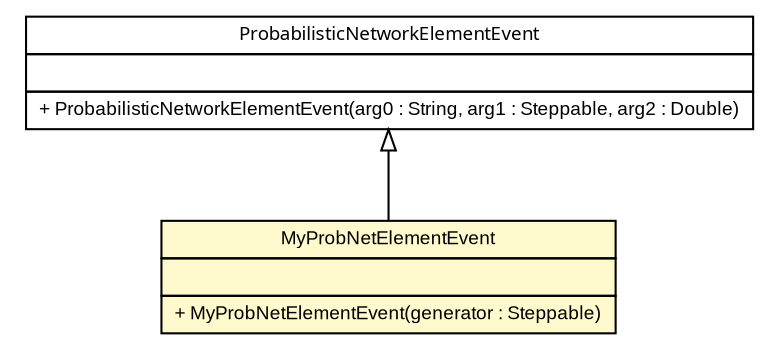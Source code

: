 #!/usr/local/bin/dot
#
# Class diagram 
# Generated by UMLGraph version 5.1 (http://www.umlgraph.org/)
#

digraph G {
	edge [fontname="arial",fontsize=10,labelfontname="arial",labelfontsize=10];
	node [fontname="arial",fontsize=10,shape=plaintext];
	nodesep=0.25;
	ranksep=0.5;
	// es.upm.dit.gsi.shanks.model.event.test.MyProbNetElementEvent
	c3609 [label=<<table title="es.upm.dit.gsi.shanks.model.event.test.MyProbNetElementEvent" border="0" cellborder="1" cellspacing="0" cellpadding="2" port="p" bgcolor="lemonChiffon" href="./MyProbNetElementEvent.html">
		<tr><td><table border="0" cellspacing="0" cellpadding="1">
<tr><td align="center" balign="center"> MyProbNetElementEvent </td></tr>
		</table></td></tr>
		<tr><td><table border="0" cellspacing="0" cellpadding="1">
<tr><td align="left" balign="left">  </td></tr>
		</table></td></tr>
		<tr><td><table border="0" cellspacing="0" cellpadding="1">
<tr><td align="left" balign="left"> + MyProbNetElementEvent(generator : Steppable) </td></tr>
		</table></td></tr>
		</table>>, fontname="arial", fontcolor="black", fontsize=9.0];
	//es.upm.dit.gsi.shanks.model.event.test.MyProbNetElementEvent extends es.upm.dit.gsi.shanks.model.event.networkelement.ProbabilisticNetworkElementEvent
	c3665:p -> c3609:p [dir=back,arrowtail=empty];
	// es.upm.dit.gsi.shanks.model.event.networkelement.ProbabilisticNetworkElementEvent
	c3665 [label=<<table title="es.upm.dit.gsi.shanks.model.event.networkelement.ProbabilisticNetworkElementEvent" border="0" cellborder="1" cellspacing="0" cellpadding="2" port="p" href="http://java.sun.com/j2se/1.4.2/docs/api/es/upm/dit/gsi/shanks/model/event/networkelement/ProbabilisticNetworkElementEvent.html">
		<tr><td><table border="0" cellspacing="0" cellpadding="1">
<tr><td align="center" balign="center"><font face="ariali"> ProbabilisticNetworkElementEvent </font></td></tr>
		</table></td></tr>
		<tr><td><table border="0" cellspacing="0" cellpadding="1">
<tr><td align="left" balign="left">  </td></tr>
		</table></td></tr>
		<tr><td><table border="0" cellspacing="0" cellpadding="1">
<tr><td align="left" balign="left"> + ProbabilisticNetworkElementEvent(arg0 : String, arg1 : Steppable, arg2 : Double) </td></tr>
		</table></td></tr>
		</table>>, fontname="arial", fontcolor="black", fontsize=9.0];
}

